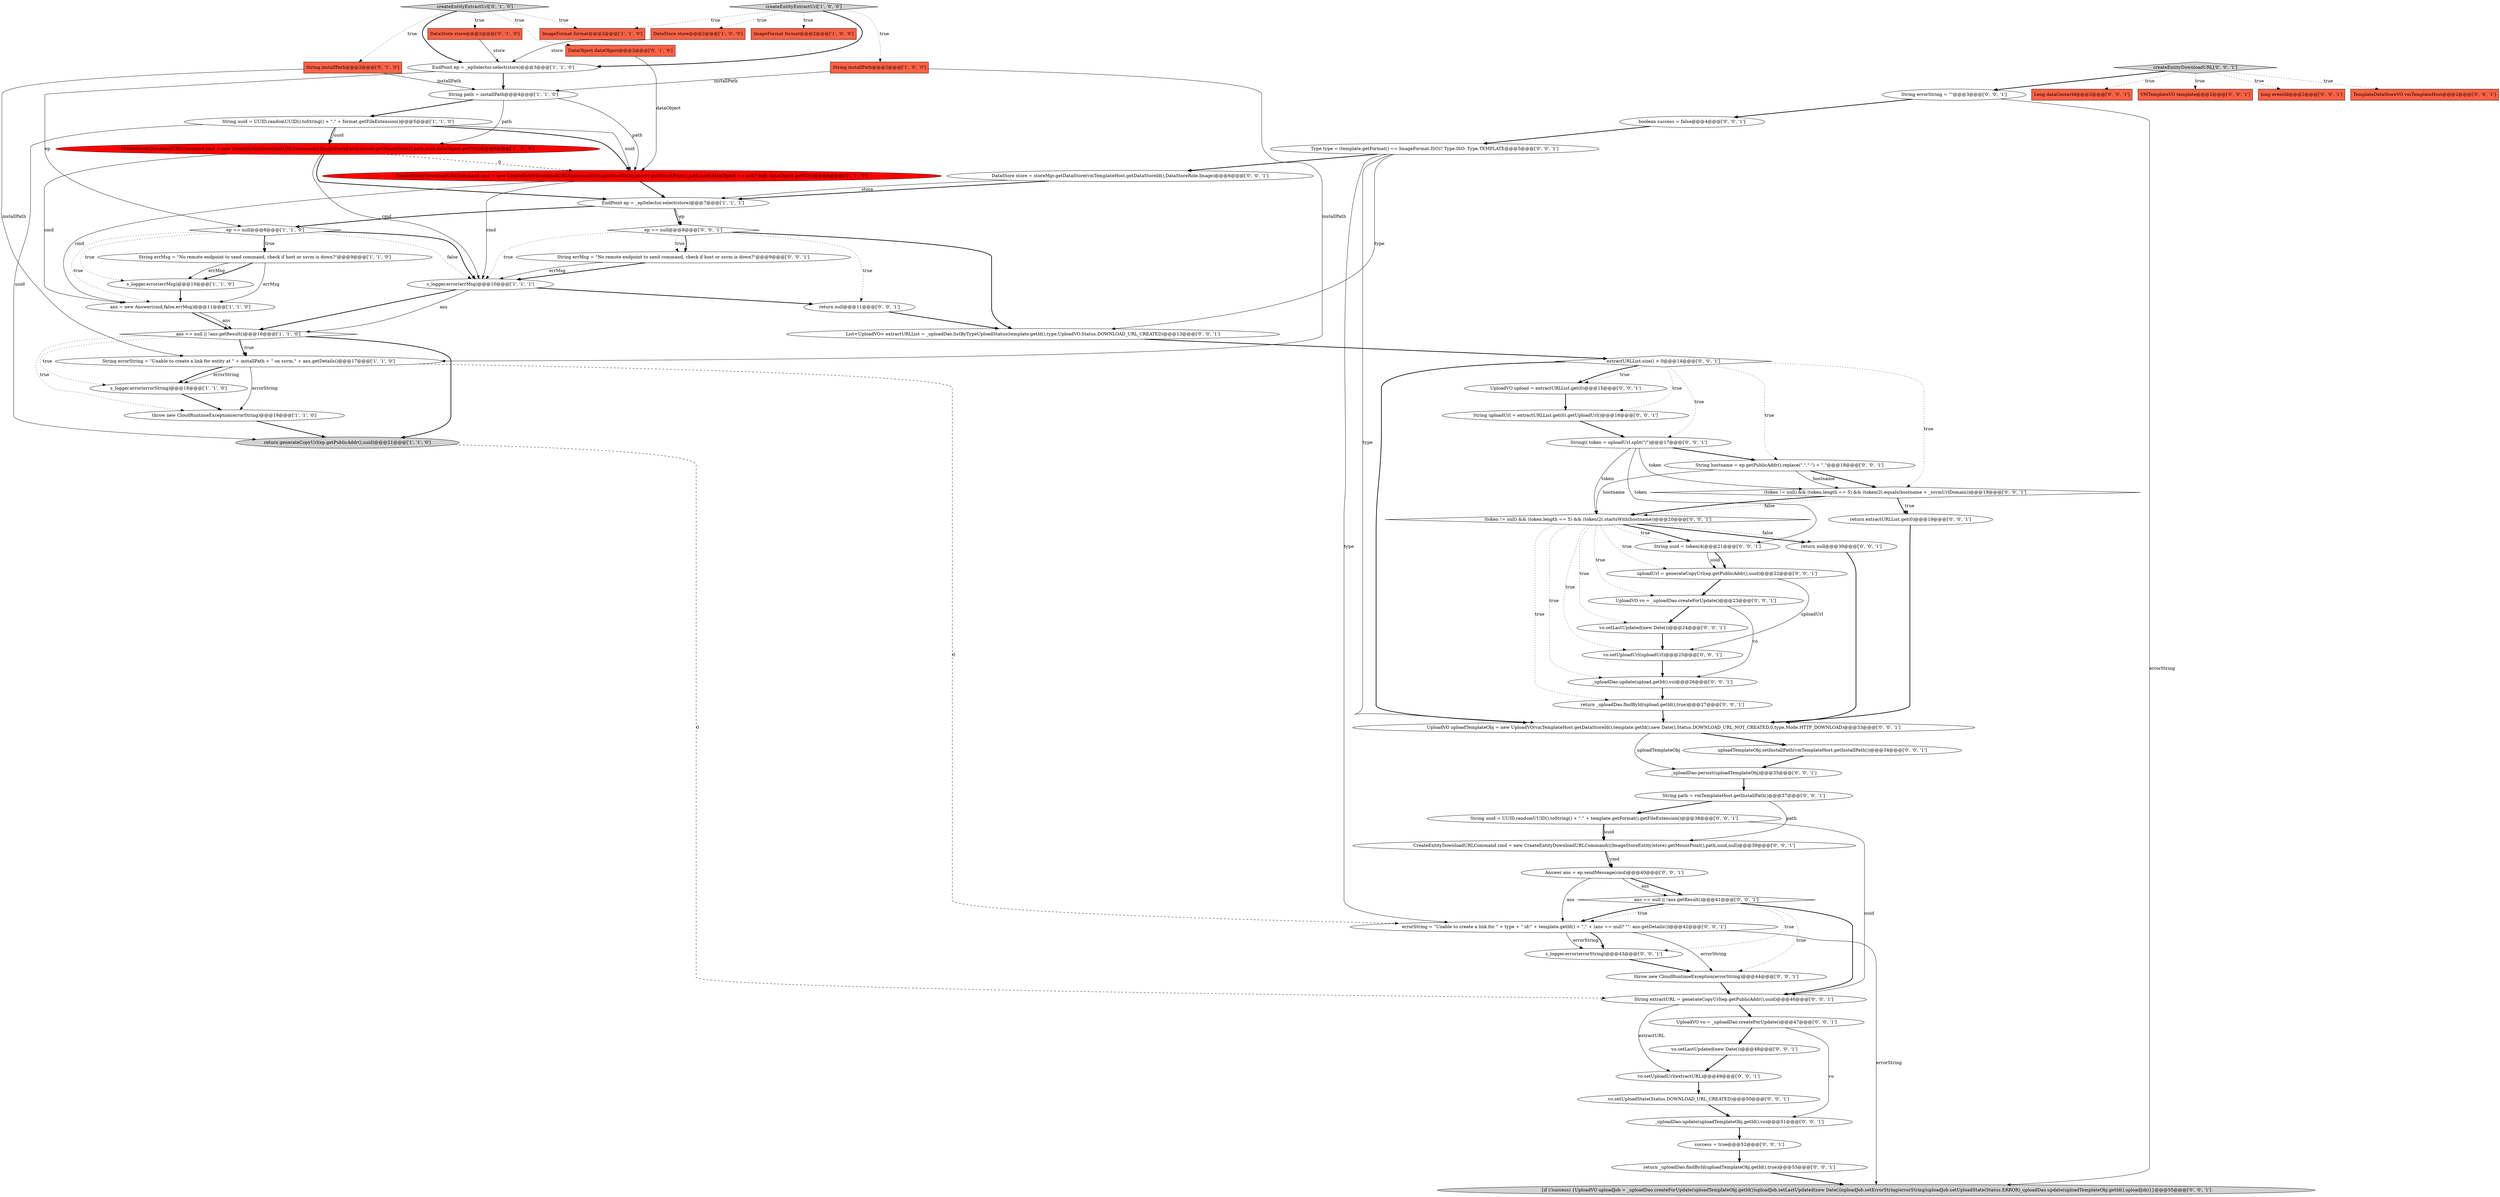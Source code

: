 digraph {
44 [style = filled, label = "return null@@@11@@@['0', '0', '1']", fillcolor = white, shape = ellipse image = "AAA0AAABBB3BBB"];
54 [style = filled, label = "throw new CloudRuntimeException(errorString)@@@44@@@['0', '0', '1']", fillcolor = white, shape = ellipse image = "AAA0AAABBB3BBB"];
55 [style = filled, label = "createEntityDownloadURL['0', '0', '1']", fillcolor = lightgray, shape = diamond image = "AAA0AAABBB3BBB"];
16 [style = filled, label = "ep == null@@@8@@@['1', '1', '0']", fillcolor = white, shape = diamond image = "AAA0AAABBB1BBB"];
72 [style = filled, label = "ep == null@@@8@@@['0', '0', '1']", fillcolor = white, shape = diamond image = "AAA0AAABBB3BBB"];
46 [style = filled, label = "ans == null || !ans.getResult()@@@41@@@['0', '0', '1']", fillcolor = white, shape = diamond image = "AAA0AAABBB3BBB"];
26 [style = filled, label = "String(( token = uploadUrl.split(\"/\")@@@17@@@['0', '0', '1']", fillcolor = white, shape = ellipse image = "AAA0AAABBB3BBB"];
3 [style = filled, label = "String uuid = UUID.randomUUID().toString() + \".\" + format.getFileExtension()@@@5@@@['1', '1', '0']", fillcolor = white, shape = ellipse image = "AAA0AAABBB1BBB"];
23 [style = filled, label = "DataObject dataObject@@@2@@@['0', '1', '0']", fillcolor = tomato, shape = box image = "AAA0AAABBB2BBB"];
31 [style = filled, label = "return _uploadDao.findById(uploadTemplateObj.getId(),true)@@@53@@@['0', '0', '1']", fillcolor = white, shape = ellipse image = "AAA0AAABBB3BBB"];
2 [style = filled, label = "String path = installPath@@@4@@@['1', '1', '0']", fillcolor = white, shape = ellipse image = "AAA0AAABBB1BBB"];
35 [style = filled, label = "errorString = \"Unable to create a link for \" + type + \" id:\" + template.getId() + \",\" + (ans == null? \"\": ans.getDetails())@@@42@@@['0', '0', '1']", fillcolor = white, shape = ellipse image = "AAA0AAABBB3BBB"];
43 [style = filled, label = "vo.setLastUpdated(new Date())@@@24@@@['0', '0', '1']", fillcolor = white, shape = ellipse image = "AAA0AAABBB3BBB"];
70 [style = filled, label = "(token != null) && (token.length == 5) && (token(2(.startsWith(hostname))@@@20@@@['0', '0', '1']", fillcolor = white, shape = diamond image = "AAA0AAABBB3BBB"];
40 [style = filled, label = "DataStore store = storeMgr.getDataStore(vmTemplateHost.getDataStoreId(),DataStoreRole.Image)@@@6@@@['0', '0', '1']", fillcolor = white, shape = ellipse image = "AAA0AAABBB3BBB"];
66 [style = filled, label = "UploadVO upload = extractURLList.get(0)@@@15@@@['0', '0', '1']", fillcolor = white, shape = ellipse image = "AAA0AAABBB3BBB"];
4 [style = filled, label = "return generateCopyUrl(ep.getPublicAddr(),uuid)@@@21@@@['1', '1', '0']", fillcolor = lightgray, shape = ellipse image = "AAA0AAABBB1BBB"];
21 [style = filled, label = "CreateEntityDownloadURLCommand cmd = new CreateEntityDownloadURLCommand(((ImageStoreEntity)store).getMountPoint(),path,uuid,dataObject == null? null: dataObject.getTO())@@@6@@@['0', '1', '0']", fillcolor = red, shape = ellipse image = "AAA1AAABBB2BBB"];
63 [style = filled, label = "s_logger.error(errorString)@@@43@@@['0', '0', '1']", fillcolor = white, shape = ellipse image = "AAA0AAABBB3BBB"];
0 [style = filled, label = "String installPath@@@2@@@['1', '0', '0']", fillcolor = tomato, shape = box image = "AAA0AAABBB1BBB"];
45 [style = filled, label = "vo.setUploadState(Status.DOWNLOAD_URL_CREATED)@@@50@@@['0', '0', '1']", fillcolor = white, shape = ellipse image = "AAA0AAABBB3BBB"];
39 [style = filled, label = "success = true@@@52@@@['0', '0', '1']", fillcolor = white, shape = ellipse image = "AAA0AAABBB3BBB"];
42 [style = filled, label = "long eventId@@@2@@@['0', '0', '1']", fillcolor = tomato, shape = box image = "AAA0AAABBB3BBB"];
59 [style = filled, label = "uploadTemplateObj.setInstallPath(vmTemplateHost.getInstallPath())@@@34@@@['0', '0', '1']", fillcolor = white, shape = ellipse image = "AAA0AAABBB3BBB"];
7 [style = filled, label = "DataStore store@@@2@@@['1', '0', '0']", fillcolor = tomato, shape = box image = "AAA0AAABBB1BBB"];
24 [style = filled, label = "String installPath@@@2@@@['0', '1', '0']", fillcolor = tomato, shape = box image = "AAA0AAABBB2BBB"];
49 [style = filled, label = "uploadUrl = generateCopyUrl(ep.getPublicAddr(),uuid)@@@22@@@['0', '0', '1']", fillcolor = white, shape = ellipse image = "AAA0AAABBB3BBB"];
27 [style = filled, label = "CreateEntityDownloadURLCommand cmd = new CreateEntityDownloadURLCommand(((ImageStoreEntity)store).getMountPoint(),path,uuid,null)@@@39@@@['0', '0', '1']", fillcolor = white, shape = ellipse image = "AAA0AAABBB3BBB"];
50 [style = filled, label = "return _uploadDao.findById(upload.getId(),true)@@@27@@@['0', '0', '1']", fillcolor = white, shape = ellipse image = "AAA0AAABBB3BBB"];
9 [style = filled, label = "s_logger.error(errorString)@@@18@@@['1', '1', '0']", fillcolor = white, shape = ellipse image = "AAA0AAABBB1BBB"];
51 [style = filled, label = "TemplateDataStoreVO vmTemplateHost@@@2@@@['0', '0', '1']", fillcolor = tomato, shape = box image = "AAA0AAABBB3BBB"];
48 [style = filled, label = "_uploadDao.persist(uploadTemplateObj)@@@35@@@['0', '0', '1']", fillcolor = white, shape = ellipse image = "AAA0AAABBB3BBB"];
41 [style = filled, label = "Long dataCenterId@@@2@@@['0', '0', '1']", fillcolor = tomato, shape = box image = "AAA0AAABBB3BBB"];
61 [style = filled, label = "vo.setUploadUrl(uploadUrl)@@@25@@@['0', '0', '1']", fillcolor = white, shape = ellipse image = "AAA0AAABBB3BBB"];
32 [style = filled, label = "UploadVO uploadTemplateObj = new UploadVO(vmTemplateHost.getDataStoreId(),template.getId(),new Date(),Status.DOWNLOAD_URL_NOT_CREATED,0,type,Mode.HTTP_DOWNLOAD)@@@33@@@['0', '0', '1']", fillcolor = white, shape = ellipse image = "AAA0AAABBB3BBB"];
71 [style = filled, label = "String path = vmTemplateHost.getInstallPath()@@@37@@@['0', '0', '1']", fillcolor = white, shape = ellipse image = "AAA0AAABBB3BBB"];
15 [style = filled, label = "String errMsg = \"No remote endpoint to send command, check if host or ssvm is down?\"@@@9@@@['1', '1', '0']", fillcolor = white, shape = ellipse image = "AAA0AAABBB1BBB"];
57 [style = filled, label = "return extractURLList.get(0)@@@19@@@['0', '0', '1']", fillcolor = white, shape = ellipse image = "AAA0AAABBB3BBB"];
28 [style = filled, label = "String hostname = ep.getPublicAddr().replace(\".\",\"-\") + \".\"@@@18@@@['0', '0', '1']", fillcolor = white, shape = ellipse image = "AAA0AAABBB3BBB"];
73 [style = filled, label = "vo.setUploadUrl(extractURL)@@@49@@@['0', '0', '1']", fillcolor = white, shape = ellipse image = "AAA0AAABBB3BBB"];
56 [style = filled, label = "String errorString = \"\"@@@3@@@['0', '0', '1']", fillcolor = white, shape = ellipse image = "AAA0AAABBB3BBB"];
52 [style = filled, label = "List<UploadVO> extractURLList = _uploadDao.listByTypeUploadStatus(template.getId(),type,UploadVO.Status.DOWNLOAD_URL_CREATED)@@@13@@@['0', '0', '1']", fillcolor = white, shape = ellipse image = "AAA0AAABBB3BBB"];
69 [style = filled, label = "String uuid = token(4(@@@21@@@['0', '0', '1']", fillcolor = white, shape = ellipse image = "AAA0AAABBB3BBB"];
8 [style = filled, label = "String errorString = \"Unable to create a link for entity at \" + installPath + \" on ssvm,\" + ans.getDetails()@@@17@@@['1', '1', '0']", fillcolor = white, shape = ellipse image = "AAA0AAABBB1BBB"];
11 [style = filled, label = "createEntityExtractUrl['1', '0', '0']", fillcolor = lightgray, shape = diamond image = "AAA0AAABBB1BBB"];
60 [style = filled, label = "String extractURL = generateCopyUrl(ep.getPublicAddr(),uuid)@@@46@@@['0', '0', '1']", fillcolor = white, shape = ellipse image = "AAA0AAABBB3BBB"];
14 [style = filled, label = "EndPoint ep = _epSelector.select(store)@@@3@@@['1', '1', '0']", fillcolor = white, shape = ellipse image = "AAA0AAABBB1BBB"];
53 [style = filled, label = "{if (!success) {UploadVO uploadJob = _uploadDao.createForUpdate(uploadTemplateObj.getId())uploadJob.setLastUpdated(new Date())uploadJob.setErrorString(errorString)uploadJob.setUploadState(Status.ERROR)_uploadDao.update(uploadTemplateObj.getId(),uploadJob)}}@@@55@@@['0', '0', '1']", fillcolor = lightgray, shape = ellipse image = "AAA0AAABBB3BBB"];
65 [style = filled, label = "UploadVO vo = _uploadDao.createForUpdate()@@@47@@@['0', '0', '1']", fillcolor = white, shape = ellipse image = "AAA0AAABBB3BBB"];
19 [style = filled, label = "throw new CloudRuntimeException(errorString)@@@19@@@['1', '1', '0']", fillcolor = white, shape = ellipse image = "AAA0AAABBB1BBB"];
68 [style = filled, label = "vo.setLastUpdated(new Date())@@@48@@@['0', '0', '1']", fillcolor = white, shape = ellipse image = "AAA0AAABBB3BBB"];
58 [style = filled, label = "Type type = (template.getFormat() == ImageFormat.ISO)? Type.ISO: Type.TEMPLATE@@@5@@@['0', '0', '1']", fillcolor = white, shape = ellipse image = "AAA0AAABBB3BBB"];
6 [style = filled, label = "EndPoint ep = _epSelector.select(store)@@@7@@@['1', '1', '1']", fillcolor = white, shape = ellipse image = "AAA0AAABBB1BBB"];
12 [style = filled, label = "s_logger.error(errMsg)@@@10@@@['1', '1', '0']", fillcolor = white, shape = ellipse image = "AAA0AAABBB1BBB"];
29 [style = filled, label = "VMTemplateVO template@@@2@@@['0', '0', '1']", fillcolor = tomato, shape = box image = "AAA0AAABBB3BBB"];
34 [style = filled, label = "_uploadDao.update(uploadTemplateObj.getId(),vo)@@@51@@@['0', '0', '1']", fillcolor = white, shape = ellipse image = "AAA0AAABBB3BBB"];
38 [style = filled, label = "return null@@@30@@@['0', '0', '1']", fillcolor = white, shape = ellipse image = "AAA0AAABBB3BBB"];
20 [style = filled, label = "createEntityExtractUrl['0', '1', '0']", fillcolor = lightgray, shape = diamond image = "AAA0AAABBB2BBB"];
13 [style = filled, label = "ImageFormat format@@@2@@@['1', '1', '0']", fillcolor = tomato, shape = box image = "AAA0AAABBB1BBB"];
64 [style = filled, label = "String errMsg = \"No remote endpoint to send command, check if host or ssvm is down?\"@@@9@@@['0', '0', '1']", fillcolor = white, shape = ellipse image = "AAA0AAABBB3BBB"];
18 [style = filled, label = "s_logger.error(errMsg)@@@10@@@['1', '1', '1']", fillcolor = white, shape = ellipse image = "AAA0AAABBB1BBB"];
36 [style = filled, label = "_uploadDao.update(upload.getId(),vo)@@@26@@@['0', '0', '1']", fillcolor = white, shape = ellipse image = "AAA0AAABBB3BBB"];
47 [style = filled, label = "boolean success = false@@@4@@@['0', '0', '1']", fillcolor = white, shape = ellipse image = "AAA0AAABBB3BBB"];
62 [style = filled, label = "extractURLList.size() > 0@@@14@@@['0', '0', '1']", fillcolor = white, shape = diamond image = "AAA0AAABBB3BBB"];
67 [style = filled, label = "String uploadUrl = extractURLList.get(0).getUploadUrl()@@@16@@@['0', '0', '1']", fillcolor = white, shape = ellipse image = "AAA0AAABBB3BBB"];
33 [style = filled, label = "UploadVO vo = _uploadDao.createForUpdate()@@@23@@@['0', '0', '1']", fillcolor = white, shape = ellipse image = "AAA0AAABBB3BBB"];
1 [style = filled, label = "CreateEntityDownloadURLCommand cmd = new CreateEntityDownloadURLCommand(((ImageStoreEntity)store).getMountPoint(),path,uuid,dataObject.getTO())@@@6@@@['1', '0', '0']", fillcolor = red, shape = ellipse image = "AAA1AAABBB1BBB"];
17 [style = filled, label = "ans == null || !ans.getResult()@@@16@@@['1', '1', '0']", fillcolor = white, shape = diamond image = "AAA0AAABBB1BBB"];
22 [style = filled, label = "DataStore store@@@2@@@['0', '1', '0']", fillcolor = tomato, shape = box image = "AAA0AAABBB2BBB"];
10 [style = filled, label = "ImageFormat format@@@2@@@['1', '0', '0']", fillcolor = tomato, shape = box image = "AAA0AAABBB1BBB"];
25 [style = filled, label = "(token != null) && (token.length == 5) && (token(2(.equals(hostname + _ssvmUrlDomain))@@@19@@@['0', '0', '1']", fillcolor = white, shape = diamond image = "AAA0AAABBB3BBB"];
30 [style = filled, label = "String uuid = UUID.randomUUID().toString() + \".\" + template.getFormat().getFileExtension()@@@38@@@['0', '0', '1']", fillcolor = white, shape = ellipse image = "AAA0AAABBB3BBB"];
5 [style = filled, label = "ans = new Answer(cmd,false,errMsg)@@@11@@@['1', '1', '0']", fillcolor = white, shape = ellipse image = "AAA0AAABBB1BBB"];
37 [style = filled, label = "Answer ans = ep.sendMessage(cmd)@@@40@@@['0', '0', '1']", fillcolor = white, shape = ellipse image = "AAA0AAABBB3BBB"];
3->21 [style = solid, label="uuid"];
50->32 [style = bold, label=""];
71->30 [style = bold, label=""];
15->12 [style = solid, label="errMsg"];
40->6 [style = bold, label=""];
12->5 [style = bold, label=""];
70->69 [style = bold, label=""];
25->70 [style = dotted, label="false"];
11->14 [style = bold, label=""];
62->26 [style = dotted, label="true"];
64->18 [style = bold, label=""];
8->35 [style = dashed, label="0"];
70->38 [style = bold, label=""];
70->33 [style = dotted, label="true"];
70->43 [style = dotted, label="true"];
70->69 [style = dotted, label="true"];
0->2 [style = solid, label="installPath"];
26->70 [style = solid, label="token"];
68->73 [style = bold, label=""];
56->47 [style = bold, label=""];
35->53 [style = solid, label="errorString"];
62->28 [style = dotted, label="true"];
17->8 [style = dotted, label="true"];
18->44 [style = bold, label=""];
40->6 [style = solid, label="store"];
39->31 [style = bold, label=""];
65->34 [style = solid, label="vo"];
65->68 [style = bold, label=""];
11->0 [style = dotted, label="true"];
16->5 [style = dotted, label="true"];
70->36 [style = dotted, label="true"];
28->25 [style = bold, label=""];
60->65 [style = bold, label=""];
20->13 [style = dotted, label="true"];
26->28 [style = bold, label=""];
28->70 [style = solid, label="hostname"];
60->73 [style = solid, label="extractURL"];
25->57 [style = bold, label=""];
21->18 [style = solid, label="cmd"];
11->7 [style = dotted, label="true"];
1->18 [style = solid, label="cmd"];
62->25 [style = dotted, label="true"];
35->54 [style = solid, label="errorString"];
20->24 [style = dotted, label="true"];
56->53 [style = solid, label="errorString"];
54->60 [style = bold, label=""];
66->67 [style = bold, label=""];
11->10 [style = dotted, label="true"];
63->54 [style = bold, label=""];
69->49 [style = solid, label="uuid"];
30->27 [style = bold, label=""];
25->57 [style = dotted, label="true"];
15->5 [style = solid, label="errMsg"];
72->52 [style = bold, label=""];
20->14 [style = bold, label=""];
23->21 [style = solid, label="dataObject"];
11->13 [style = dotted, label="true"];
72->18 [style = dotted, label="true"];
3->1 [style = solid, label="uuid"];
26->25 [style = solid, label="token"];
67->26 [style = bold, label=""];
5->17 [style = bold, label=""];
32->59 [style = bold, label=""];
47->58 [style = bold, label=""];
38->32 [style = bold, label=""];
46->60 [style = bold, label=""];
57->32 [style = bold, label=""];
24->2 [style = solid, label="installPath"];
49->61 [style = solid, label="uploadUrl"];
8->9 [style = solid, label="errorString"];
1->5 [style = solid, label="cmd"];
37->46 [style = bold, label=""];
71->27 [style = solid, label="path"];
21->5 [style = solid, label="cmd"];
62->67 [style = dotted, label="true"];
46->54 [style = dotted, label="true"];
31->53 [style = bold, label=""];
3->4 [style = solid, label="uuid"];
2->1 [style = solid, label="path"];
52->62 [style = bold, label=""];
26->69 [style = solid, label="token"];
35->63 [style = solid, label="errorString"];
15->12 [style = bold, label=""];
36->50 [style = bold, label=""];
37->35 [style = solid, label="ans"];
20->22 [style = dotted, label="true"];
46->63 [style = dotted, label="true"];
70->38 [style = dotted, label="false"];
59->48 [style = bold, label=""];
72->64 [style = bold, label=""];
17->8 [style = bold, label=""];
6->72 [style = solid, label="ep"];
22->14 [style = solid, label="store"];
70->49 [style = dotted, label="true"];
0->8 [style = solid, label="installPath"];
16->18 [style = bold, label=""];
62->66 [style = dotted, label="true"];
3->1 [style = bold, label=""];
25->70 [style = bold, label=""];
46->35 [style = dotted, label="true"];
62->32 [style = bold, label=""];
16->18 [style = dotted, label="false"];
2->3 [style = bold, label=""];
55->42 [style = dotted, label="true"];
72->64 [style = dotted, label="true"];
73->45 [style = bold, label=""];
33->36 [style = solid, label="vo"];
27->37 [style = solid, label="cmd"];
5->17 [style = solid, label="ans"];
58->52 [style = solid, label="type"];
62->66 [style = bold, label=""];
30->27 [style = solid, label="uuid"];
61->36 [style = bold, label=""];
43->61 [style = bold, label=""];
58->32 [style = solid, label="type"];
27->37 [style = bold, label=""];
1->6 [style = bold, label=""];
55->29 [style = dotted, label="true"];
33->43 [style = bold, label=""];
34->39 [style = bold, label=""];
46->35 [style = bold, label=""];
17->19 [style = dotted, label="true"];
20->23 [style = dotted, label="true"];
35->63 [style = bold, label=""];
9->19 [style = bold, label=""];
3->21 [style = bold, label=""];
14->2 [style = bold, label=""];
72->44 [style = dotted, label="true"];
2->21 [style = solid, label="path"];
18->17 [style = solid, label="ans"];
17->4 [style = bold, label=""];
69->49 [style = bold, label=""];
16->15 [style = dotted, label="true"];
58->35 [style = solid, label="type"];
24->8 [style = solid, label="installPath"];
16->15 [style = bold, label=""];
70->50 [style = dotted, label="true"];
7->14 [style = solid, label="store"];
16->12 [style = dotted, label="true"];
21->6 [style = bold, label=""];
18->17 [style = bold, label=""];
58->40 [style = bold, label=""];
64->18 [style = solid, label="errMsg"];
48->71 [style = bold, label=""];
1->21 [style = dashed, label="0"];
8->19 [style = solid, label="errorString"];
32->48 [style = solid, label="uploadTemplateObj"];
55->56 [style = bold, label=""];
28->25 [style = solid, label="hostname"];
70->61 [style = dotted, label="true"];
6->72 [style = bold, label=""];
4->60 [style = dashed, label="0"];
6->16 [style = bold, label=""];
17->9 [style = dotted, label="true"];
44->52 [style = bold, label=""];
49->33 [style = bold, label=""];
8->9 [style = bold, label=""];
55->51 [style = dotted, label="true"];
14->16 [style = solid, label="ep"];
30->60 [style = solid, label="uuid"];
55->41 [style = dotted, label="true"];
19->4 [style = bold, label=""];
37->46 [style = solid, label="ans"];
45->34 [style = bold, label=""];
}
